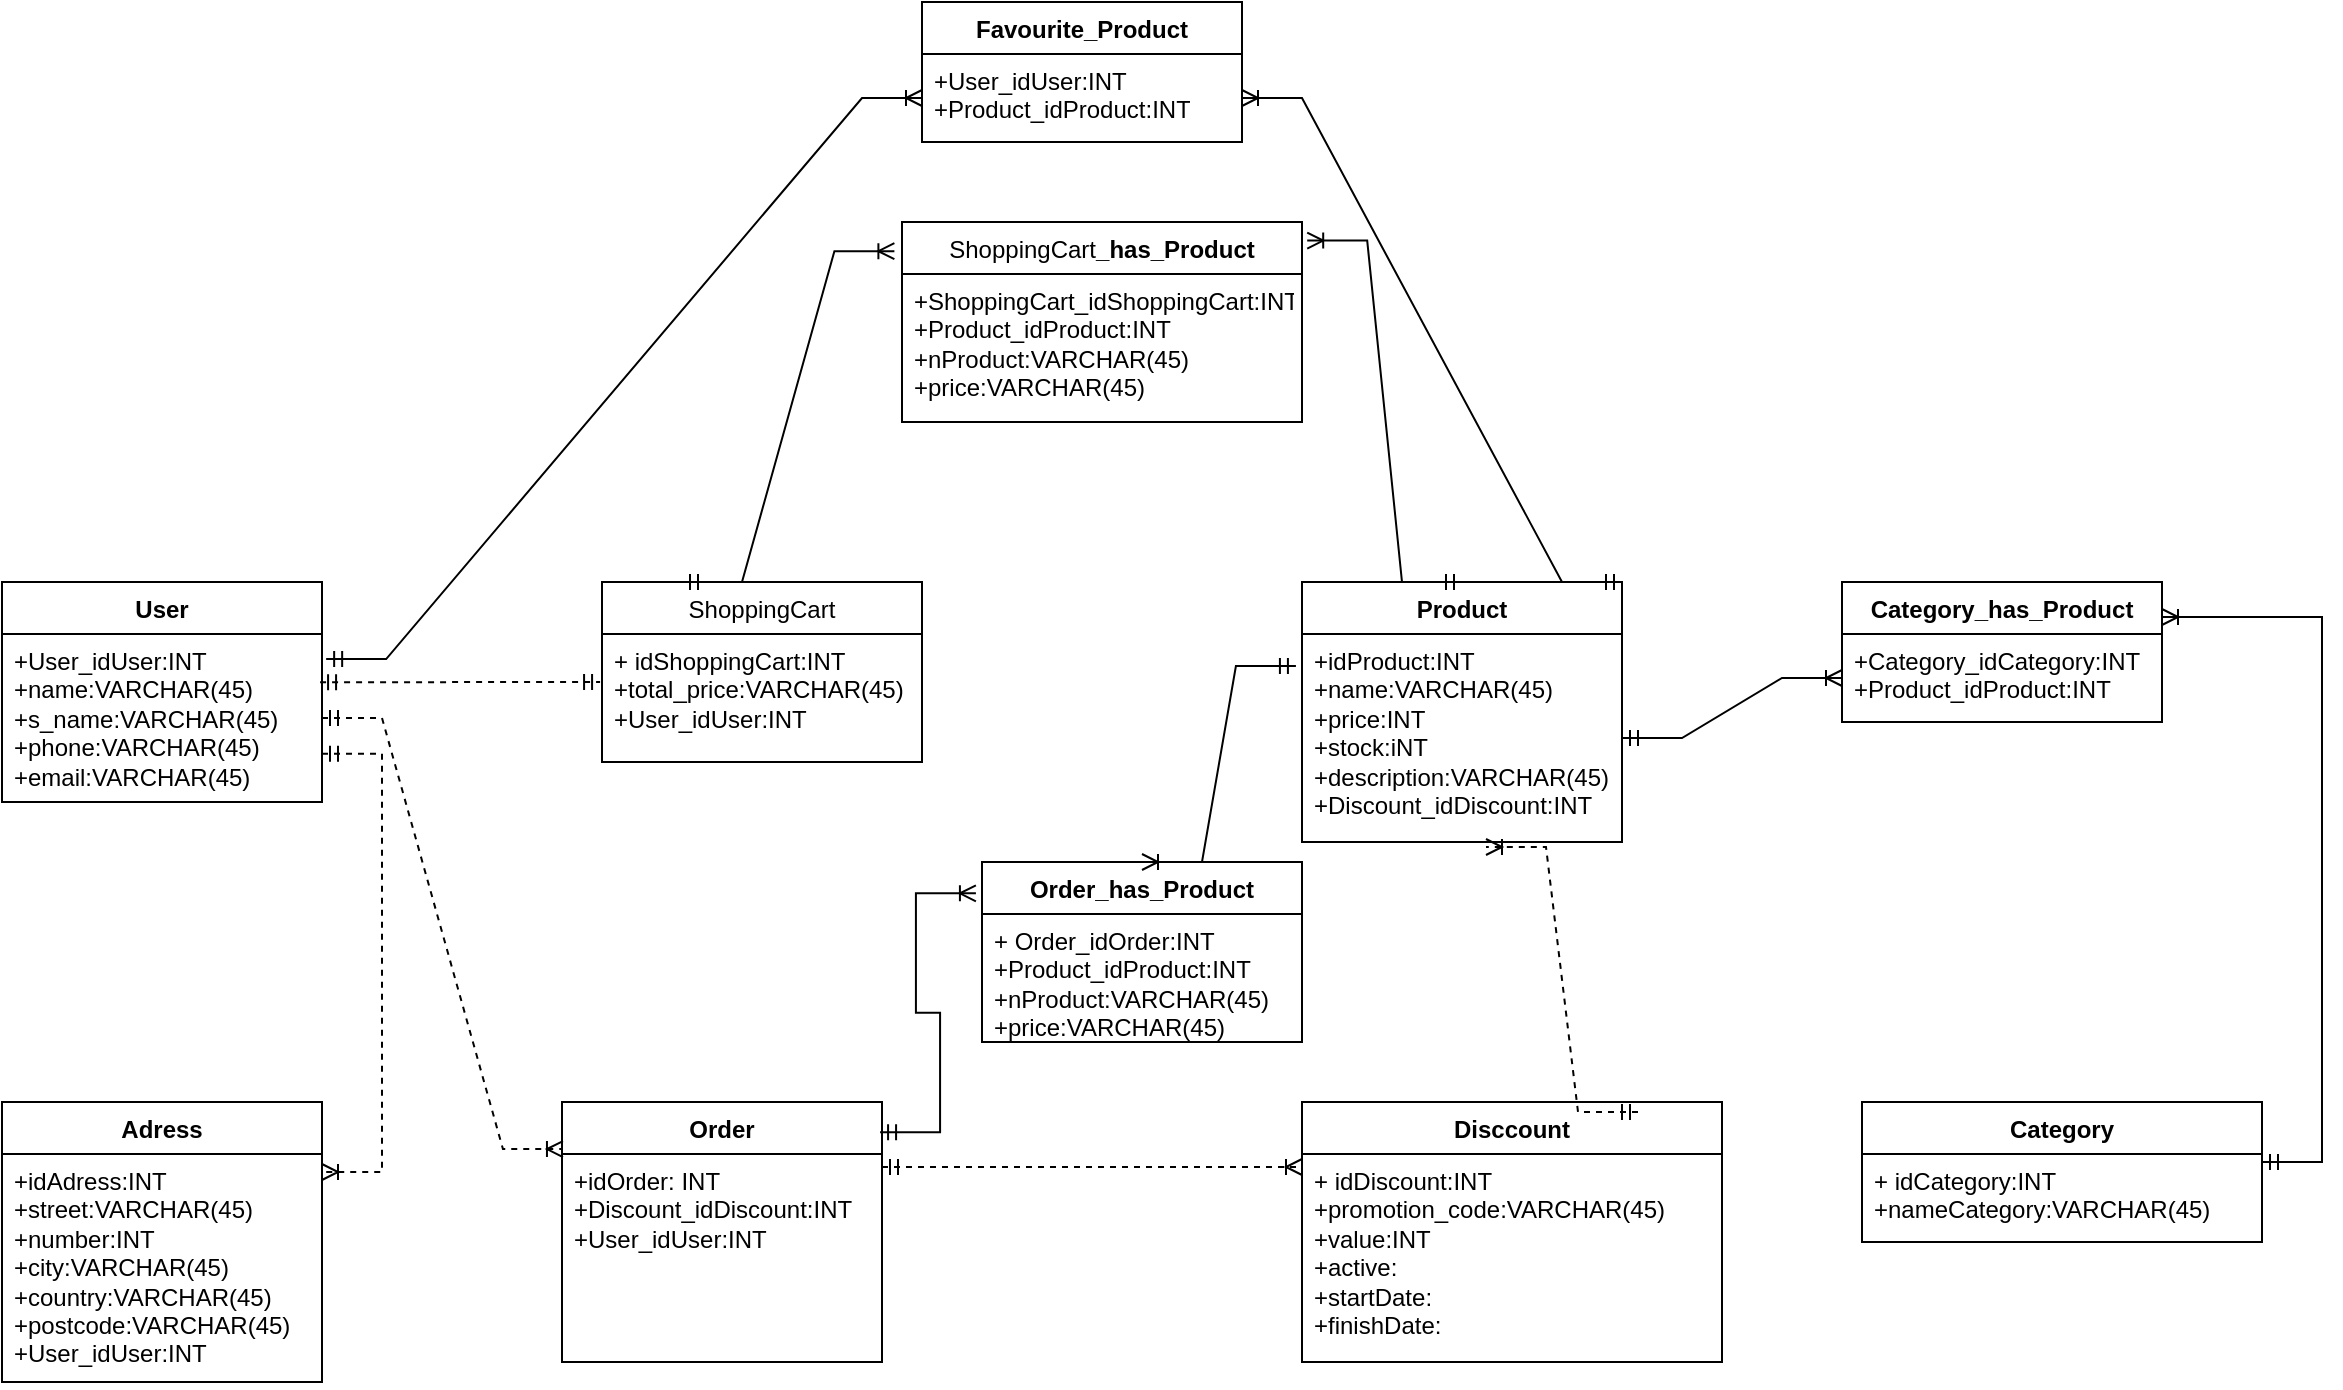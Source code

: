 <mxfile version="26.2.13">
  <diagram name="Página-1" id="ZVbLHbPf1G3Dx51DqPmI">
    <mxGraphModel dx="1591" dy="1912" grid="1" gridSize="10" guides="1" tooltips="1" connect="1" arrows="1" fold="1" page="1" pageScale="1" pageWidth="827" pageHeight="1169" math="0" shadow="0">
      <root>
        <mxCell id="0" />
        <mxCell id="1" parent="0" />
        <mxCell id="y7Lo6_qIOmENLzMQSb0R-10" value="User" style="swimlane;fontStyle=1;align=center;verticalAlign=top;childLayout=stackLayout;horizontal=1;startSize=26;horizontalStack=0;resizeParent=1;resizeParentMax=0;resizeLast=0;collapsible=1;marginBottom=0;whiteSpace=wrap;html=1;" parent="1" vertex="1">
          <mxGeometry x="40" y="150" width="160" height="110" as="geometry" />
        </mxCell>
        <mxCell id="y7Lo6_qIOmENLzMQSb0R-11" value="+User_idUser:INT&lt;div&gt;+name:VARCHAR(45)&lt;/div&gt;&lt;div&gt;+s_name:VARCHAR(45)&lt;/div&gt;&lt;div&gt;+phone:&lt;span style=&quot;background-color: transparent; color: light-dark(rgb(0, 0, 0), rgb(255, 255, 255));&quot;&gt;VARCHAR(45)&lt;/span&gt;&lt;/div&gt;&lt;div&gt;&lt;span style=&quot;background-color: transparent; color: light-dark(rgb(0, 0, 0), rgb(255, 255, 255));&quot;&gt;+email:&lt;/span&gt;&lt;span style=&quot;background-color: transparent; color: light-dark(rgb(0, 0, 0), rgb(255, 255, 255));&quot;&gt;VARCHAR(45)&lt;/span&gt;&lt;/div&gt;" style="text;strokeColor=none;fillColor=none;align=left;verticalAlign=top;spacingLeft=4;spacingRight=4;overflow=hidden;rotatable=0;points=[[0,0.5],[1,0.5]];portConstraint=eastwest;whiteSpace=wrap;html=1;" parent="y7Lo6_qIOmENLzMQSb0R-10" vertex="1">
          <mxGeometry y="26" width="160" height="84" as="geometry" />
        </mxCell>
        <mxCell id="y7Lo6_qIOmENLzMQSb0R-14" value="Order" style="swimlane;fontStyle=1;align=center;verticalAlign=top;childLayout=stackLayout;horizontal=1;startSize=26;horizontalStack=0;resizeParent=1;resizeParentMax=0;resizeLast=0;collapsible=1;marginBottom=0;whiteSpace=wrap;html=1;" parent="1" vertex="1">
          <mxGeometry x="320" y="410" width="160" height="130" as="geometry" />
        </mxCell>
        <mxCell id="y7Lo6_qIOmENLzMQSb0R-15" value="+idOrder: INT&lt;div&gt;+Discount_idDiscount:INT&lt;/div&gt;&lt;div&gt;+User_idUser:INT&lt;/div&gt;&lt;div&gt;&lt;br&gt;&lt;/div&gt;&lt;div&gt;&lt;br&gt;&lt;/div&gt;&lt;div&gt;&lt;br&gt;&lt;/div&gt;&lt;div&gt;&lt;br&gt;&lt;/div&gt;" style="text;strokeColor=none;fillColor=none;align=left;verticalAlign=top;spacingLeft=4;spacingRight=4;overflow=hidden;rotatable=0;points=[[0,0.5],[1,0.5]];portConstraint=eastwest;whiteSpace=wrap;html=1;" parent="y7Lo6_qIOmENLzMQSb0R-14" vertex="1">
          <mxGeometry y="26" width="160" height="104" as="geometry" />
        </mxCell>
        <mxCell id="y7Lo6_qIOmENLzMQSb0R-18" value="Adress" style="swimlane;fontStyle=1;align=center;verticalAlign=top;childLayout=stackLayout;horizontal=1;startSize=26;horizontalStack=0;resizeParent=1;resizeParentMax=0;resizeLast=0;collapsible=1;marginBottom=0;whiteSpace=wrap;html=1;" parent="1" vertex="1">
          <mxGeometry x="40" y="410" width="160" height="140" as="geometry" />
        </mxCell>
        <mxCell id="y7Lo6_qIOmENLzMQSb0R-19" value="+idAdress:INT&lt;div&gt;+street:&lt;span style=&quot;background-color: transparent; color: light-dark(rgb(0, 0, 0), rgb(255, 255, 255));&quot;&gt;VARCHAR(45)&lt;/span&gt;&lt;/div&gt;&lt;div&gt;&lt;span style=&quot;background-color: transparent; color: light-dark(rgb(0, 0, 0), rgb(255, 255, 255));&quot;&gt;+number:INT&lt;/span&gt;&lt;/div&gt;&lt;div&gt;&lt;span style=&quot;background-color: transparent; color: light-dark(rgb(0, 0, 0), rgb(255, 255, 255));&quot;&gt;+city:&lt;/span&gt;&lt;span style=&quot;background-color: transparent; color: light-dark(rgb(0, 0, 0), rgb(255, 255, 255));&quot;&gt;VARCHAR(45)&lt;/span&gt;&lt;/div&gt;&lt;div&gt;&lt;span style=&quot;background-color: transparent; color: light-dark(rgb(0, 0, 0), rgb(255, 255, 255));&quot;&gt;+country:&lt;/span&gt;&lt;span style=&quot;background-color: transparent; color: light-dark(rgb(0, 0, 0), rgb(255, 255, 255));&quot;&gt;VARCHAR(45)&lt;/span&gt;&lt;/div&gt;&lt;div&gt;&lt;span style=&quot;background-color: transparent; color: light-dark(rgb(0, 0, 0), rgb(255, 255, 255));&quot;&gt;+postcode:&lt;/span&gt;&lt;span style=&quot;background-color: transparent; color: light-dark(rgb(0, 0, 0), rgb(255, 255, 255));&quot;&gt;VARCHAR(45)&lt;/span&gt;&lt;/div&gt;&lt;div&gt;+User_idUser:INT&lt;span style=&quot;background-color: transparent; color: light-dark(rgb(0, 0, 0), rgb(255, 255, 255));&quot;&gt;&lt;/span&gt;&lt;/div&gt;" style="text;strokeColor=none;fillColor=none;align=left;verticalAlign=top;spacingLeft=4;spacingRight=4;overflow=hidden;rotatable=0;points=[[0,0.5],[1,0.5]];portConstraint=eastwest;whiteSpace=wrap;html=1;" parent="y7Lo6_qIOmENLzMQSb0R-18" vertex="1">
          <mxGeometry y="26" width="160" height="114" as="geometry" />
        </mxCell>
        <mxCell id="y7Lo6_qIOmENLzMQSb0R-22" value="Favourite_Product" style="swimlane;fontStyle=1;align=center;verticalAlign=top;childLayout=stackLayout;horizontal=1;startSize=26;horizontalStack=0;resizeParent=1;resizeParentMax=0;resizeLast=0;collapsible=1;marginBottom=0;whiteSpace=wrap;html=1;" parent="1" vertex="1">
          <mxGeometry x="500" y="-140" width="160" height="70" as="geometry" />
        </mxCell>
        <mxCell id="y7Lo6_qIOmENLzMQSb0R-23" value="+User_idUser:INT&lt;div&gt;+Product_idProduct:INT&lt;/div&gt;" style="text;strokeColor=none;fillColor=none;align=left;verticalAlign=top;spacingLeft=4;spacingRight=4;overflow=hidden;rotatable=0;points=[[0,0.5],[1,0.5]];portConstraint=eastwest;whiteSpace=wrap;html=1;" parent="y7Lo6_qIOmENLzMQSb0R-22" vertex="1">
          <mxGeometry y="26" width="160" height="44" as="geometry" />
        </mxCell>
        <mxCell id="y7Lo6_qIOmENLzMQSb0R-26" value="&lt;span style=&quot;font-weight: 400; text-align: left;&quot;&gt;ShoppingCart&lt;/span&gt;" style="swimlane;fontStyle=1;align=center;verticalAlign=top;childLayout=stackLayout;horizontal=1;startSize=26;horizontalStack=0;resizeParent=1;resizeParentMax=0;resizeLast=0;collapsible=1;marginBottom=0;whiteSpace=wrap;html=1;" parent="1" vertex="1">
          <mxGeometry x="340" y="150" width="160" height="90" as="geometry" />
        </mxCell>
        <mxCell id="y7Lo6_qIOmENLzMQSb0R-27" value="+ idShoppingCart:INT&lt;div&gt;+total_price:VARCHAR(45)&lt;/div&gt;&lt;div&gt;&lt;span style=&quot;background-color: transparent; color: light-dark(rgb(0, 0, 0), rgb(255, 255, 255));&quot;&gt;+User_idUser:INT&lt;/span&gt;&lt;/div&gt;" style="text;strokeColor=none;fillColor=none;align=left;verticalAlign=top;spacingLeft=4;spacingRight=4;overflow=hidden;rotatable=0;points=[[0,0.5],[1,0.5]];portConstraint=eastwest;whiteSpace=wrap;html=1;" parent="y7Lo6_qIOmENLzMQSb0R-26" vertex="1">
          <mxGeometry y="26" width="160" height="64" as="geometry" />
        </mxCell>
        <mxCell id="y7Lo6_qIOmENLzMQSb0R-30" value="Product" style="swimlane;fontStyle=1;align=center;verticalAlign=top;childLayout=stackLayout;horizontal=1;startSize=26;horizontalStack=0;resizeParent=1;resizeParentMax=0;resizeLast=0;collapsible=1;marginBottom=0;whiteSpace=wrap;html=1;" parent="1" vertex="1">
          <mxGeometry x="690" y="150" width="160" height="130" as="geometry" />
        </mxCell>
        <mxCell id="y7Lo6_qIOmENLzMQSb0R-31" value="+idProduct:INT&lt;div&gt;+name:VARCHAR(45)&lt;/div&gt;&lt;div&gt;+price:INT&lt;/div&gt;&lt;div&gt;+stock:iNT&lt;/div&gt;&lt;div&gt;+description:VARCHAR(45)&lt;/div&gt;&lt;div&gt;+Discount_idDiscount:INT&lt;/div&gt;" style="text;strokeColor=none;fillColor=none;align=left;verticalAlign=top;spacingLeft=4;spacingRight=4;overflow=hidden;rotatable=0;points=[[0,0.5],[1,0.5]];portConstraint=eastwest;whiteSpace=wrap;html=1;" parent="y7Lo6_qIOmENLzMQSb0R-30" vertex="1">
          <mxGeometry y="26" width="160" height="104" as="geometry" />
        </mxCell>
        <mxCell id="y7Lo6_qIOmENLzMQSb0R-34" value="Order_has_Product" style="swimlane;fontStyle=1;align=center;verticalAlign=top;childLayout=stackLayout;horizontal=1;startSize=26;horizontalStack=0;resizeParent=1;resizeParentMax=0;resizeLast=0;collapsible=1;marginBottom=0;whiteSpace=wrap;html=1;" parent="1" vertex="1">
          <mxGeometry x="530" y="290" width="160" height="90" as="geometry" />
        </mxCell>
        <mxCell id="y7Lo6_qIOmENLzMQSb0R-35" value="&lt;div&gt;&lt;span style=&quot;background-color: transparent; color: light-dark(rgb(0, 0, 0), rgb(255, 255, 255));&quot;&gt;+ Order_idOrder:INT&lt;/span&gt;&lt;/div&gt;&lt;div&gt;&lt;span style=&quot;background-color: transparent; color: light-dark(rgb(0, 0, 0), rgb(255, 255, 255));&quot;&gt;+Product_idProduct:INT&lt;/span&gt;&lt;/div&gt;&lt;div&gt;&lt;span style=&quot;background-color: transparent; color: light-dark(rgb(0, 0, 0), rgb(255, 255, 255));&quot;&gt;+nProduct:&lt;/span&gt;&lt;span style=&quot;background-color: transparent; color: light-dark(rgb(0, 0, 0), rgb(255, 255, 255));&quot;&gt;VARCHAR(45)&lt;/span&gt;&lt;/div&gt;&lt;div&gt;+price:&lt;span style=&quot;background-color: transparent; color: light-dark(rgb(0, 0, 0), rgb(255, 255, 255));&quot;&gt;VARCHAR(45)&lt;/span&gt;&lt;/div&gt;" style="text;strokeColor=none;fillColor=none;align=left;verticalAlign=top;spacingLeft=4;spacingRight=4;overflow=hidden;rotatable=0;points=[[0,0.5],[1,0.5]];portConstraint=eastwest;whiteSpace=wrap;html=1;" parent="y7Lo6_qIOmENLzMQSb0R-34" vertex="1">
          <mxGeometry y="26" width="160" height="64" as="geometry" />
        </mxCell>
        <mxCell id="y7Lo6_qIOmENLzMQSb0R-38" value="Disccount" style="swimlane;fontStyle=1;align=center;verticalAlign=top;childLayout=stackLayout;horizontal=1;startSize=26;horizontalStack=0;resizeParent=1;resizeParentMax=0;resizeLast=0;collapsible=1;marginBottom=0;whiteSpace=wrap;html=1;" parent="1" vertex="1">
          <mxGeometry x="690" y="410" width="210" height="130" as="geometry" />
        </mxCell>
        <mxCell id="y7Lo6_qIOmENLzMQSb0R-39" value="+ idDiscount:INT&lt;div&gt;+promotion_code:VARCHAR(45)&lt;/div&gt;&lt;div&gt;+value:INT&lt;/div&gt;&lt;div&gt;+active:&lt;/div&gt;&lt;div&gt;+startDate:&lt;/div&gt;&lt;div&gt;+finishDate:&lt;/div&gt;&lt;div&gt;&lt;br&gt;&lt;/div&gt;&lt;div&gt;&lt;br&gt;&lt;/div&gt;&lt;div&gt;&lt;br&gt;&lt;/div&gt;&lt;div&gt;&lt;br&gt;&lt;/div&gt;" style="text;strokeColor=none;fillColor=none;align=left;verticalAlign=top;spacingLeft=4;spacingRight=4;overflow=hidden;rotatable=0;points=[[0,0.5],[1,0.5]];portConstraint=eastwest;whiteSpace=wrap;html=1;" parent="y7Lo6_qIOmENLzMQSb0R-38" vertex="1">
          <mxGeometry y="26" width="210" height="104" as="geometry" />
        </mxCell>
        <mxCell id="y7Lo6_qIOmENLzMQSb0R-42" value="Category_has_Product" style="swimlane;fontStyle=1;align=center;verticalAlign=top;childLayout=stackLayout;horizontal=1;startSize=26;horizontalStack=0;resizeParent=1;resizeParentMax=0;resizeLast=0;collapsible=1;marginBottom=0;whiteSpace=wrap;html=1;" parent="1" vertex="1">
          <mxGeometry x="960" y="150" width="160" height="70" as="geometry" />
        </mxCell>
        <mxCell id="y7Lo6_qIOmENLzMQSb0R-43" value="+Category_idCategory:INT&lt;div&gt;+Product_idProduct:INT&lt;/div&gt;&lt;div&gt;&lt;br&gt;&lt;div&gt;&lt;br&gt;&lt;/div&gt;&lt;/div&gt;" style="text;strokeColor=none;fillColor=none;align=left;verticalAlign=top;spacingLeft=4;spacingRight=4;overflow=hidden;rotatable=0;points=[[0,0.5],[1,0.5]];portConstraint=eastwest;whiteSpace=wrap;html=1;" parent="y7Lo6_qIOmENLzMQSb0R-42" vertex="1">
          <mxGeometry y="26" width="160" height="44" as="geometry" />
        </mxCell>
        <mxCell id="y7Lo6_qIOmENLzMQSb0R-46" value="Category" style="swimlane;fontStyle=1;align=center;verticalAlign=top;childLayout=stackLayout;horizontal=1;startSize=26;horizontalStack=0;resizeParent=1;resizeParentMax=0;resizeLast=0;collapsible=1;marginBottom=0;whiteSpace=wrap;html=1;" parent="1" vertex="1">
          <mxGeometry x="970" y="410" width="200" height="70" as="geometry" />
        </mxCell>
        <mxCell id="y7Lo6_qIOmENLzMQSb0R-47" value="+ idCategory:INT&lt;div&gt;+nameCategory:VARCHAR(45)&lt;/div&gt;" style="text;strokeColor=none;fillColor=none;align=left;verticalAlign=top;spacingLeft=4;spacingRight=4;overflow=hidden;rotatable=0;points=[[0,0.5],[1,0.5]];portConstraint=eastwest;whiteSpace=wrap;html=1;" parent="y7Lo6_qIOmENLzMQSb0R-46" vertex="1">
          <mxGeometry y="26" width="200" height="44" as="geometry" />
        </mxCell>
        <mxCell id="y7Lo6_qIOmENLzMQSb0R-50" value="&lt;span style=&quot;font-weight: 400; text-align: left;&quot;&gt;ShoppingCart&lt;/span&gt;_has_Product" style="swimlane;fontStyle=1;align=center;verticalAlign=top;childLayout=stackLayout;horizontal=1;startSize=26;horizontalStack=0;resizeParent=1;resizeParentMax=0;resizeLast=0;collapsible=1;marginBottom=0;whiteSpace=wrap;html=1;" parent="1" vertex="1">
          <mxGeometry x="490" y="-30" width="200" height="100" as="geometry" />
        </mxCell>
        <mxCell id="y7Lo6_qIOmENLzMQSb0R-51" value="&lt;div&gt;&lt;span style=&quot;background-color: transparent; color: light-dark(rgb(0, 0, 0), rgb(255, 255, 255));&quot;&gt;+ShoppingCart_idShoppingCart:INT&lt;/span&gt;&lt;/div&gt;&lt;div&gt;&lt;span style=&quot;background-color: transparent; color: light-dark(rgb(0, 0, 0), rgb(255, 255, 255));&quot;&gt;+Product_idProduct:INT&lt;/span&gt;&lt;/div&gt;&lt;div&gt;&lt;div&gt;+nProduct:&lt;span style=&quot;background-color: transparent; color: light-dark(rgb(0, 0, 0), rgb(255, 255, 255));&quot;&gt;VARCHAR(45)&lt;/span&gt;&lt;/div&gt;&lt;/div&gt;&lt;div&gt;+price:&lt;span style=&quot;background-color: transparent; color: light-dark(rgb(0, 0, 0), rgb(255, 255, 255));&quot;&gt;VARCHAR(45)&lt;/span&gt;&lt;/div&gt;" style="text;strokeColor=none;fillColor=none;align=left;verticalAlign=top;spacingLeft=4;spacingRight=4;overflow=hidden;rotatable=0;points=[[0,0.5],[1,0.5]];portConstraint=eastwest;whiteSpace=wrap;html=1;" parent="y7Lo6_qIOmENLzMQSb0R-50" vertex="1">
          <mxGeometry y="26" width="200" height="74" as="geometry" />
        </mxCell>
        <mxCell id="y7Lo6_qIOmENLzMQSb0R-54" value="" style="edgeStyle=entityRelationEdgeStyle;fontSize=12;html=1;endArrow=ERoneToMany;startArrow=ERmandOne;rounded=0;exitX=1.013;exitY=0.149;exitDx=0;exitDy=0;entryX=0;entryY=0.5;entryDx=0;entryDy=0;exitPerimeter=0;" parent="1" source="y7Lo6_qIOmENLzMQSb0R-11" target="y7Lo6_qIOmENLzMQSb0R-23" edge="1">
          <mxGeometry width="100" height="100" relative="1" as="geometry">
            <mxPoint x="360" y="350" as="sourcePoint" />
            <mxPoint x="460" y="250" as="targetPoint" />
            <Array as="points">
              <mxPoint x="310" y="110" />
              <mxPoint x="260" y="100" />
              <mxPoint x="280" y="100" />
            </Array>
          </mxGeometry>
        </mxCell>
        <mxCell id="y7Lo6_qIOmENLzMQSb0R-55" value="" style="edgeStyle=entityRelationEdgeStyle;fontSize=12;html=1;endArrow=ERmandOne;startArrow=ERmandOne;rounded=0;dashed=1;entryX=-0.006;entryY=0.375;entryDx=0;entryDy=0;entryPerimeter=0;exitX=0.994;exitY=0.287;exitDx=0;exitDy=0;exitPerimeter=0;" parent="1" target="y7Lo6_qIOmENLzMQSb0R-27" edge="1" source="y7Lo6_qIOmENLzMQSb0R-11">
          <mxGeometry width="100" height="100" relative="1" as="geometry">
            <mxPoint x="202" y="202" as="sourcePoint" />
            <mxPoint x="316" y="207" as="targetPoint" />
          </mxGeometry>
        </mxCell>
        <mxCell id="y7Lo6_qIOmENLzMQSb0R-56" value="" style="edgeStyle=entityRelationEdgeStyle;fontSize=12;html=1;endArrow=ERoneToMany;startArrow=ERmandOne;rounded=0;entryX=1;entryY=0.25;entryDx=0;entryDy=0;dashed=1;exitX=1;exitY=0.713;exitDx=0;exitDy=0;exitPerimeter=0;" parent="1" target="y7Lo6_qIOmENLzMQSb0R-18" edge="1" source="y7Lo6_qIOmENLzMQSb0R-11">
          <mxGeometry width="100" height="100" relative="1" as="geometry">
            <mxPoint x="200" y="228.5" as="sourcePoint" />
            <mxPoint x="200" y="410" as="targetPoint" />
            <Array as="points">
              <mxPoint x="240" y="390" />
            </Array>
          </mxGeometry>
        </mxCell>
        <mxCell id="y7Lo6_qIOmENLzMQSb0R-57" value="" style="edgeStyle=entityRelationEdgeStyle;fontSize=12;html=1;endArrow=ERoneToMany;startArrow=ERmandOne;rounded=0;entryX=0.003;entryY=0.181;entryDx=0;entryDy=0;dashed=1;exitX=1;exitY=0.5;exitDx=0;exitDy=0;entryPerimeter=0;" parent="1" source="y7Lo6_qIOmENLzMQSb0R-11" target="y7Lo6_qIOmENLzMQSb0R-14" edge="1">
          <mxGeometry width="100" height="100" relative="1" as="geometry">
            <mxPoint x="199.52" y="211.404" as="sourcePoint" />
            <mxPoint x="396" y="410" as="targetPoint" />
            <Array as="points">
              <mxPoint x="236" y="357" />
              <mxPoint x="316" y="310" />
              <mxPoint x="316" y="320" />
              <mxPoint x="346" y="310" />
              <mxPoint x="396" y="320" />
            </Array>
          </mxGeometry>
        </mxCell>
        <mxCell id="y7Lo6_qIOmENLzMQSb0R-58" value="" style="edgeStyle=entityRelationEdgeStyle;fontSize=12;html=1;endArrow=ERoneToMany;startArrow=ERmandOne;rounded=0;exitX=1;exitY=0;exitDx=0;exitDy=0;entryX=1;entryY=0.5;entryDx=0;entryDy=0;" parent="1" source="y7Lo6_qIOmENLzMQSb0R-30" target="y7Lo6_qIOmENLzMQSb0R-23" edge="1">
          <mxGeometry width="100" height="100" relative="1" as="geometry">
            <mxPoint x="650" y="150" as="sourcePoint" />
            <mxPoint x="948" y="59" as="targetPoint" />
            <Array as="points">
              <mxPoint x="760" y="82" />
              <mxPoint x="860" y="70" />
              <mxPoint x="710" y="72" />
              <mxPoint x="730" y="72" />
            </Array>
          </mxGeometry>
        </mxCell>
        <mxCell id="y7Lo6_qIOmENLzMQSb0R-59" value="" style="edgeStyle=entityRelationEdgeStyle;fontSize=12;html=1;endArrow=ERoneToMany;startArrow=ERmandOne;rounded=0;entryX=-0.019;entryY=0.174;entryDx=0;entryDy=0;entryPerimeter=0;exitX=0.994;exitY=0.116;exitDx=0;exitDy=0;exitPerimeter=0;" parent="1" source="y7Lo6_qIOmENLzMQSb0R-14" target="y7Lo6_qIOmENLzMQSb0R-34" edge="1">
          <mxGeometry width="100" height="100" relative="1" as="geometry">
            <mxPoint x="510" y="460" as="sourcePoint" />
            <mxPoint x="580" y="210" as="targetPoint" />
          </mxGeometry>
        </mxCell>
        <mxCell id="y7Lo6_qIOmENLzMQSb0R-60" value="" style="edgeStyle=entityRelationEdgeStyle;fontSize=12;html=1;endArrow=ERoneToMany;startArrow=ERmandOne;rounded=0;entryX=0.5;entryY=0;entryDx=0;entryDy=0;exitX=-0.019;exitY=0.154;exitDx=0;exitDy=0;exitPerimeter=0;" parent="1" source="y7Lo6_qIOmENLzMQSb0R-31" target="y7Lo6_qIOmENLzMQSb0R-34" edge="1">
          <mxGeometry width="100" height="100" relative="1" as="geometry">
            <mxPoint x="800" y="310" as="sourcePoint" />
            <mxPoint x="848" y="185" as="targetPoint" />
          </mxGeometry>
        </mxCell>
        <mxCell id="y7Lo6_qIOmENLzMQSb0R-61" value="" style="edgeStyle=entityRelationEdgeStyle;fontSize=12;html=1;endArrow=ERoneToMany;startArrow=ERmandOne;rounded=0;exitX=1;exitY=0.5;exitDx=0;exitDy=0;entryX=0;entryY=0.5;entryDx=0;entryDy=0;" parent="1" source="y7Lo6_qIOmENLzMQSb0R-31" target="y7Lo6_qIOmENLzMQSb0R-43" edge="1">
          <mxGeometry width="100" height="100" relative="1" as="geometry">
            <mxPoint x="1050" y="70" as="sourcePoint" />
            <mxPoint x="1050" y="-120" as="targetPoint" />
            <Array as="points">
              <mxPoint x="960" y="-7" />
              <mxPoint x="1060" y="-19" />
              <mxPoint x="910" y="-17" />
              <mxPoint x="930" y="-17" />
            </Array>
          </mxGeometry>
        </mxCell>
        <mxCell id="y7Lo6_qIOmENLzMQSb0R-62" value="" style="edgeStyle=entityRelationEdgeStyle;fontSize=12;html=1;endArrow=ERoneToMany;startArrow=ERmandOne;rounded=0;exitX=0.25;exitY=0;exitDx=0;exitDy=0;entryX=-0.019;entryY=-0.154;entryDx=0;entryDy=0;entryPerimeter=0;" parent="1" source="y7Lo6_qIOmENLzMQSb0R-26" target="y7Lo6_qIOmENLzMQSb0R-51" edge="1">
          <mxGeometry width="100" height="100" relative="1" as="geometry">
            <mxPoint x="515" y="198.5" as="sourcePoint" />
            <mxPoint x="705" y="90" as="targetPoint" />
            <Array as="points">
              <mxPoint x="425" y="121.5" />
              <mxPoint x="525" y="109.5" />
              <mxPoint x="375" y="111.5" />
              <mxPoint x="395" y="111.5" />
            </Array>
          </mxGeometry>
        </mxCell>
        <mxCell id="y7Lo6_qIOmENLzMQSb0R-63" value="" style="edgeStyle=entityRelationEdgeStyle;fontSize=12;html=1;endArrow=ERoneToMany;startArrow=ERmandOne;rounded=0;exitX=0.5;exitY=0;exitDx=0;exitDy=0;entryX=1.013;entryY=0.093;entryDx=0;entryDy=0;entryPerimeter=0;" parent="1" source="y7Lo6_qIOmENLzMQSb0R-30" target="y7Lo6_qIOmENLzMQSb0R-50" edge="1">
          <mxGeometry width="100" height="100" relative="1" as="geometry">
            <mxPoint x="770" y="80" as="sourcePoint" />
            <mxPoint x="770" y="-110" as="targetPoint" />
            <Array as="points">
              <mxPoint x="680" y="3" />
              <mxPoint x="780" y="-9" />
              <mxPoint x="710" y="120" />
              <mxPoint x="630" y="-7" />
              <mxPoint x="650" y="-7" />
            </Array>
          </mxGeometry>
        </mxCell>
        <mxCell id="y7Lo6_qIOmENLzMQSb0R-64" value="" style="edgeStyle=entityRelationEdgeStyle;fontSize=12;html=1;endArrow=ERoneToMany;startArrow=ERmandOne;rounded=0;exitX=1;exitY=0.25;exitDx=0;exitDy=0;entryX=0;entryY=0.25;entryDx=0;entryDy=0;dashed=1;" parent="1" source="y7Lo6_qIOmENLzMQSb0R-14" target="y7Lo6_qIOmENLzMQSb0R-38" edge="1">
          <mxGeometry width="100" height="100" relative="1" as="geometry">
            <mxPoint x="570" y="490" as="sourcePoint" />
            <mxPoint x="570" y="300" as="targetPoint" />
            <Array as="points">
              <mxPoint x="480" y="413" />
              <mxPoint x="580" y="401" />
              <mxPoint x="430" y="403" />
              <mxPoint x="450" y="403" />
            </Array>
          </mxGeometry>
        </mxCell>
        <mxCell id="y7Lo6_qIOmENLzMQSb0R-65" value="" style="edgeStyle=entityRelationEdgeStyle;fontSize=12;html=1;endArrow=ERoneToMany;startArrow=ERmandOne;rounded=0;exitX=0.8;exitY=0.038;exitDx=0;exitDy=0;entryX=0.575;entryY=1.024;entryDx=0;entryDy=0;entryPerimeter=0;dashed=1;exitPerimeter=0;" parent="1" source="y7Lo6_qIOmENLzMQSb0R-38" target="y7Lo6_qIOmENLzMQSb0R-31" edge="1">
          <mxGeometry width="100" height="100" relative="1" as="geometry">
            <mxPoint x="840" y="340" as="sourcePoint" />
            <mxPoint x="850" y="207.01" as="targetPoint" />
            <Array as="points">
              <mxPoint x="750" y="263" />
              <mxPoint x="850" y="251" />
              <mxPoint x="700" y="253" />
              <mxPoint x="720" y="253" />
            </Array>
          </mxGeometry>
        </mxCell>
        <mxCell id="1V90bkMYpuG8F8hHkAqJ-1" value="" style="edgeStyle=entityRelationEdgeStyle;fontSize=12;html=1;endArrow=ERoneToMany;startArrow=ERmandOne;rounded=0;entryX=1;entryY=0.25;entryDx=0;entryDy=0;" edge="1" parent="1" target="y7Lo6_qIOmENLzMQSb0R-42">
          <mxGeometry width="100" height="100" relative="1" as="geometry">
            <mxPoint x="1170" y="440" as="sourcePoint" />
            <mxPoint x="1046" y="-82" as="targetPoint" />
            <Array as="points">
              <mxPoint x="1044" y="-86" />
              <mxPoint x="1144" y="-98" />
              <mxPoint x="1074" y="31" />
              <mxPoint x="994" y="-96" />
              <mxPoint x="1014" y="-96" />
            </Array>
          </mxGeometry>
        </mxCell>
      </root>
    </mxGraphModel>
  </diagram>
</mxfile>
